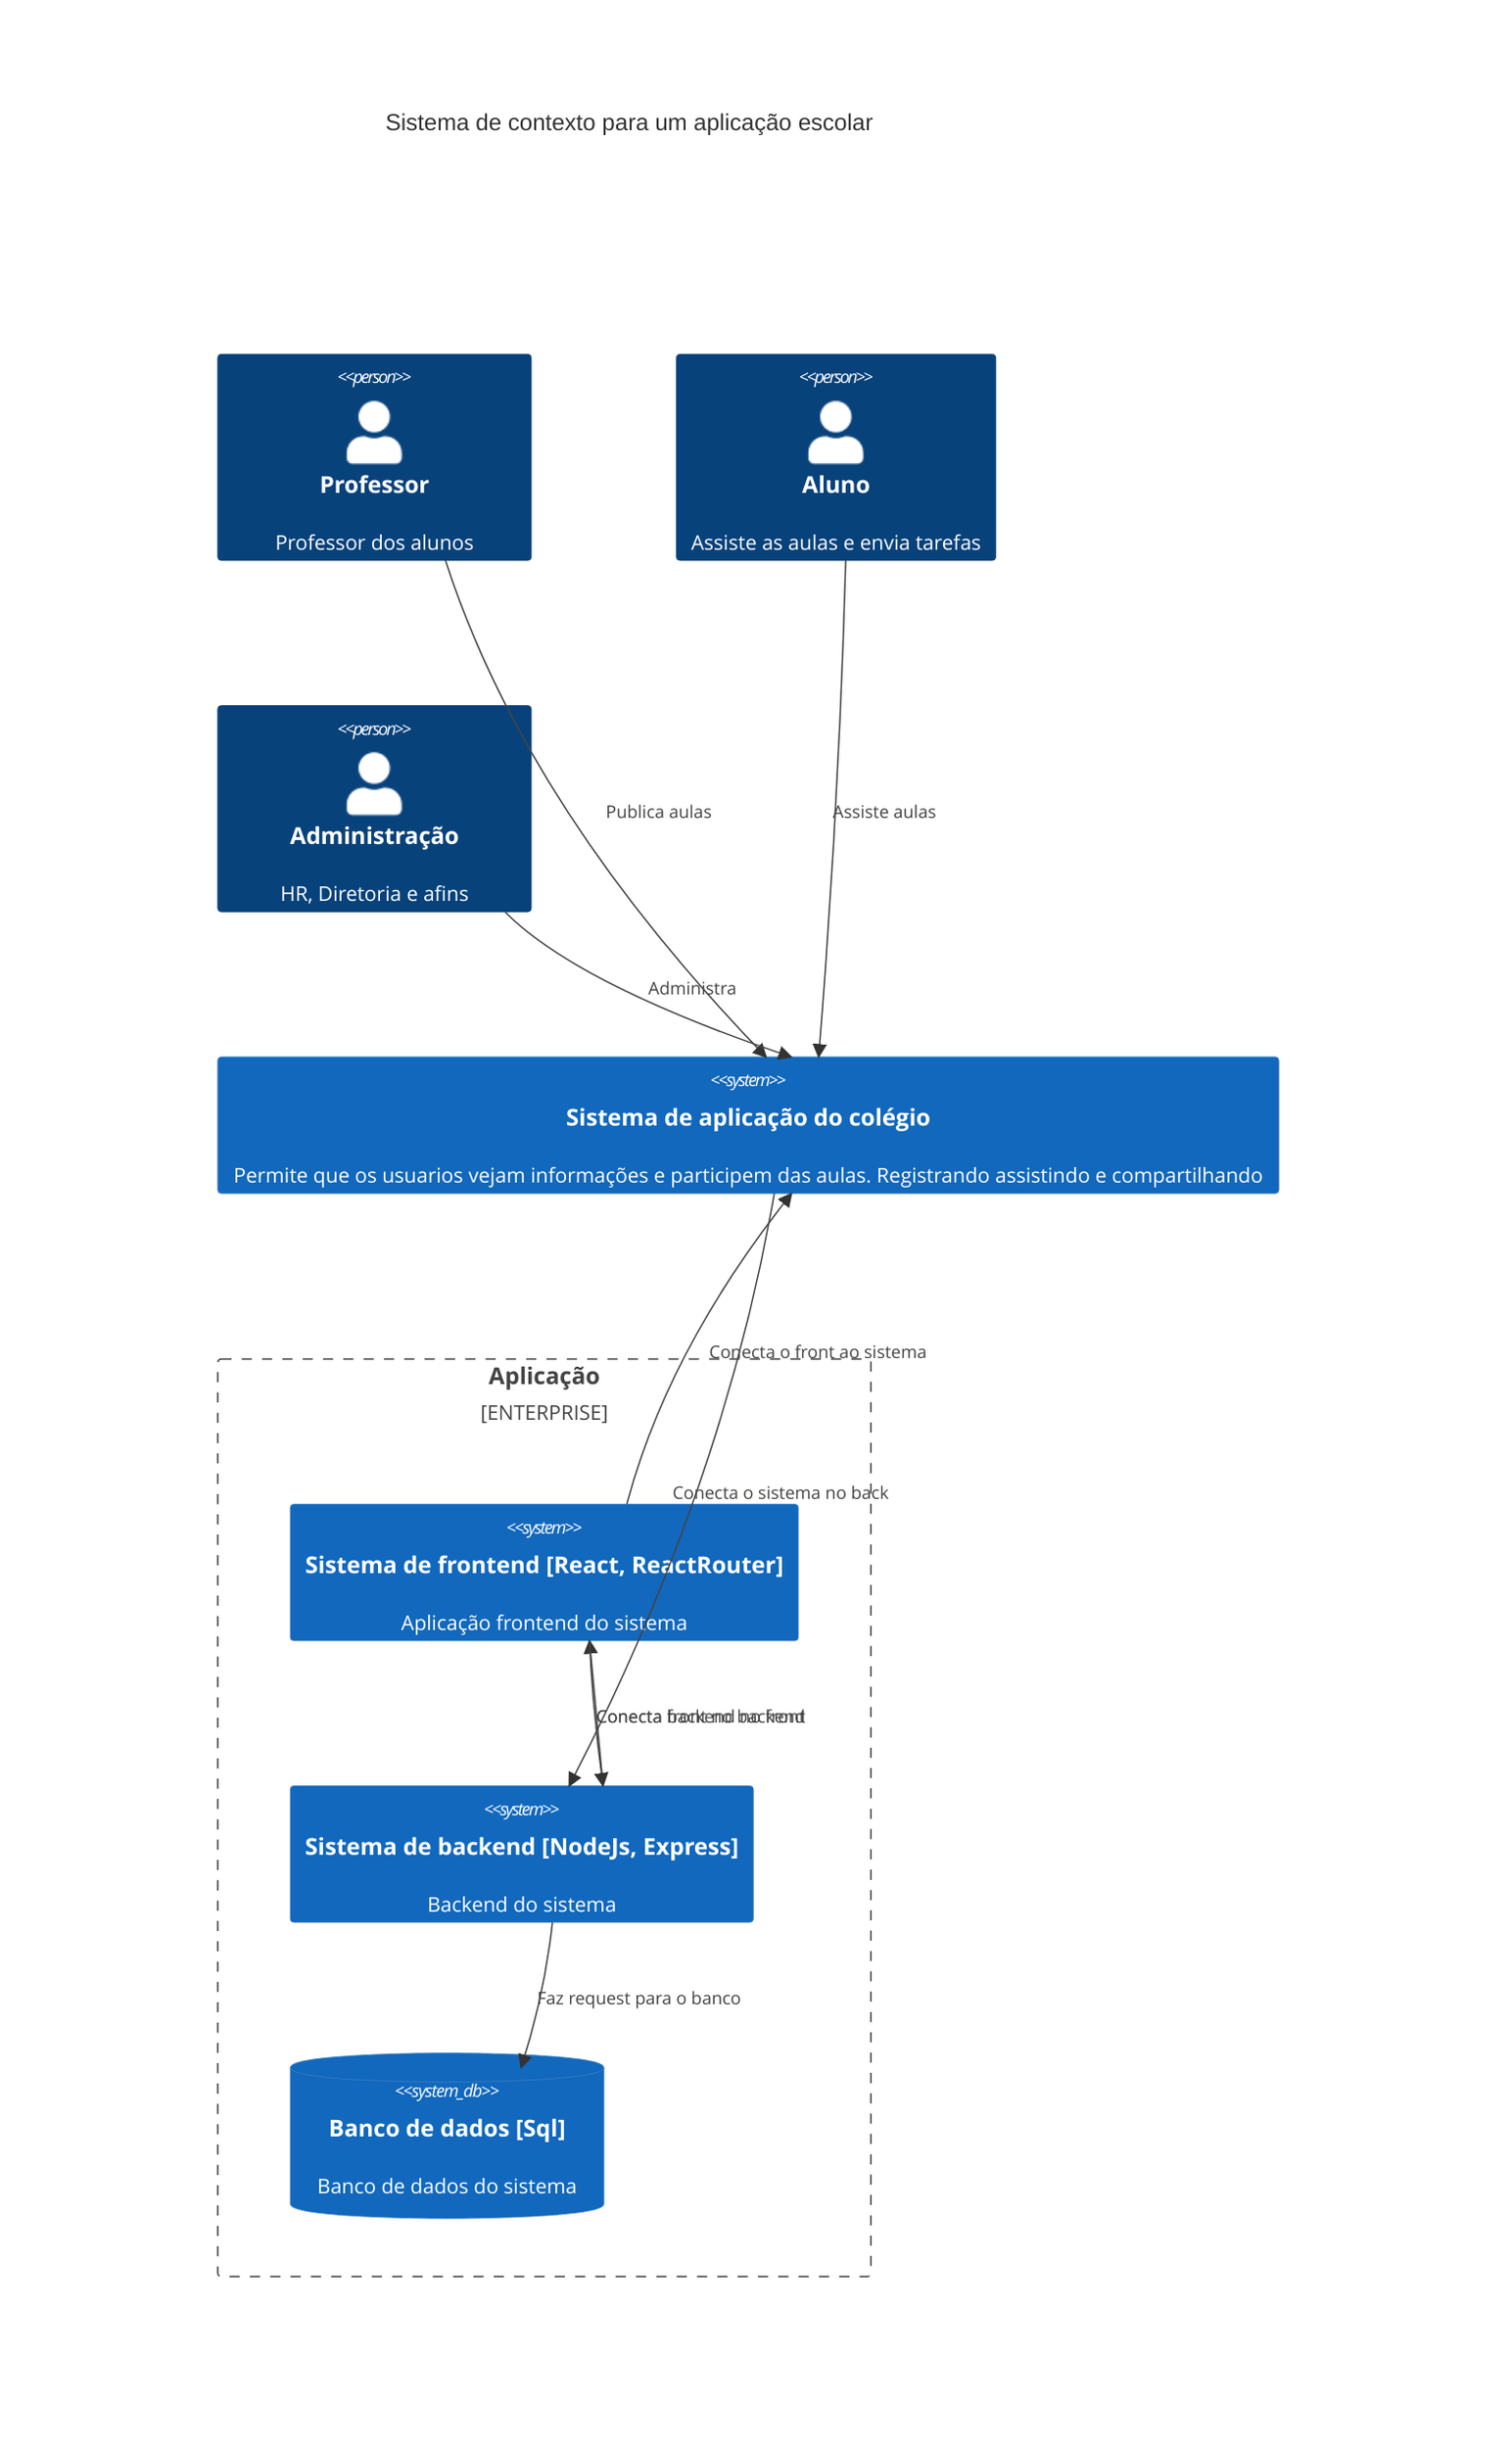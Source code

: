 C4Container
title Sistema de contexto para um aplicação escolar

Person(Professor, "Professor", "Professor dos alunos")
Person(Aluno, "Aluno","Assiste as aulas e envia tarefas")
Person(Administracao, "Administração", "HR, Diretoria e afins")
System(Sistema, "Sistema de aplicação do colégio", "Permite que os usuarios vejam informações e participem das aulas. Registrando assistindo e compartilhando")

Enterprise_Boundary(b1, "Aplicação") {

    System(front, "Sistema de frontend [React, ReactRouter]", "Aplicação frontend do sistema")
    System(back, "Sistema de backend [NodeJs, Express]", "Backend do sistema")
    SystemDb(db, "Banco de dados [Sql]", "Banco de dados do sistema")
}

Rel(back, front, "Conecta backend no front")
Rel(front, back, "Conecta front no backend")
Rel(back, db, "Faz request para o banco")
Rel(Professor, Sistema, "Publica aulas")
Rel(Aluno, Sistema, "Assiste aulas")
Rel(Administracao, Sistema, "Administra")
Rel(Sistema, back, "Conecta o sistema no back")
Rel(front, Sistema, "Conecta o front ao sistema")